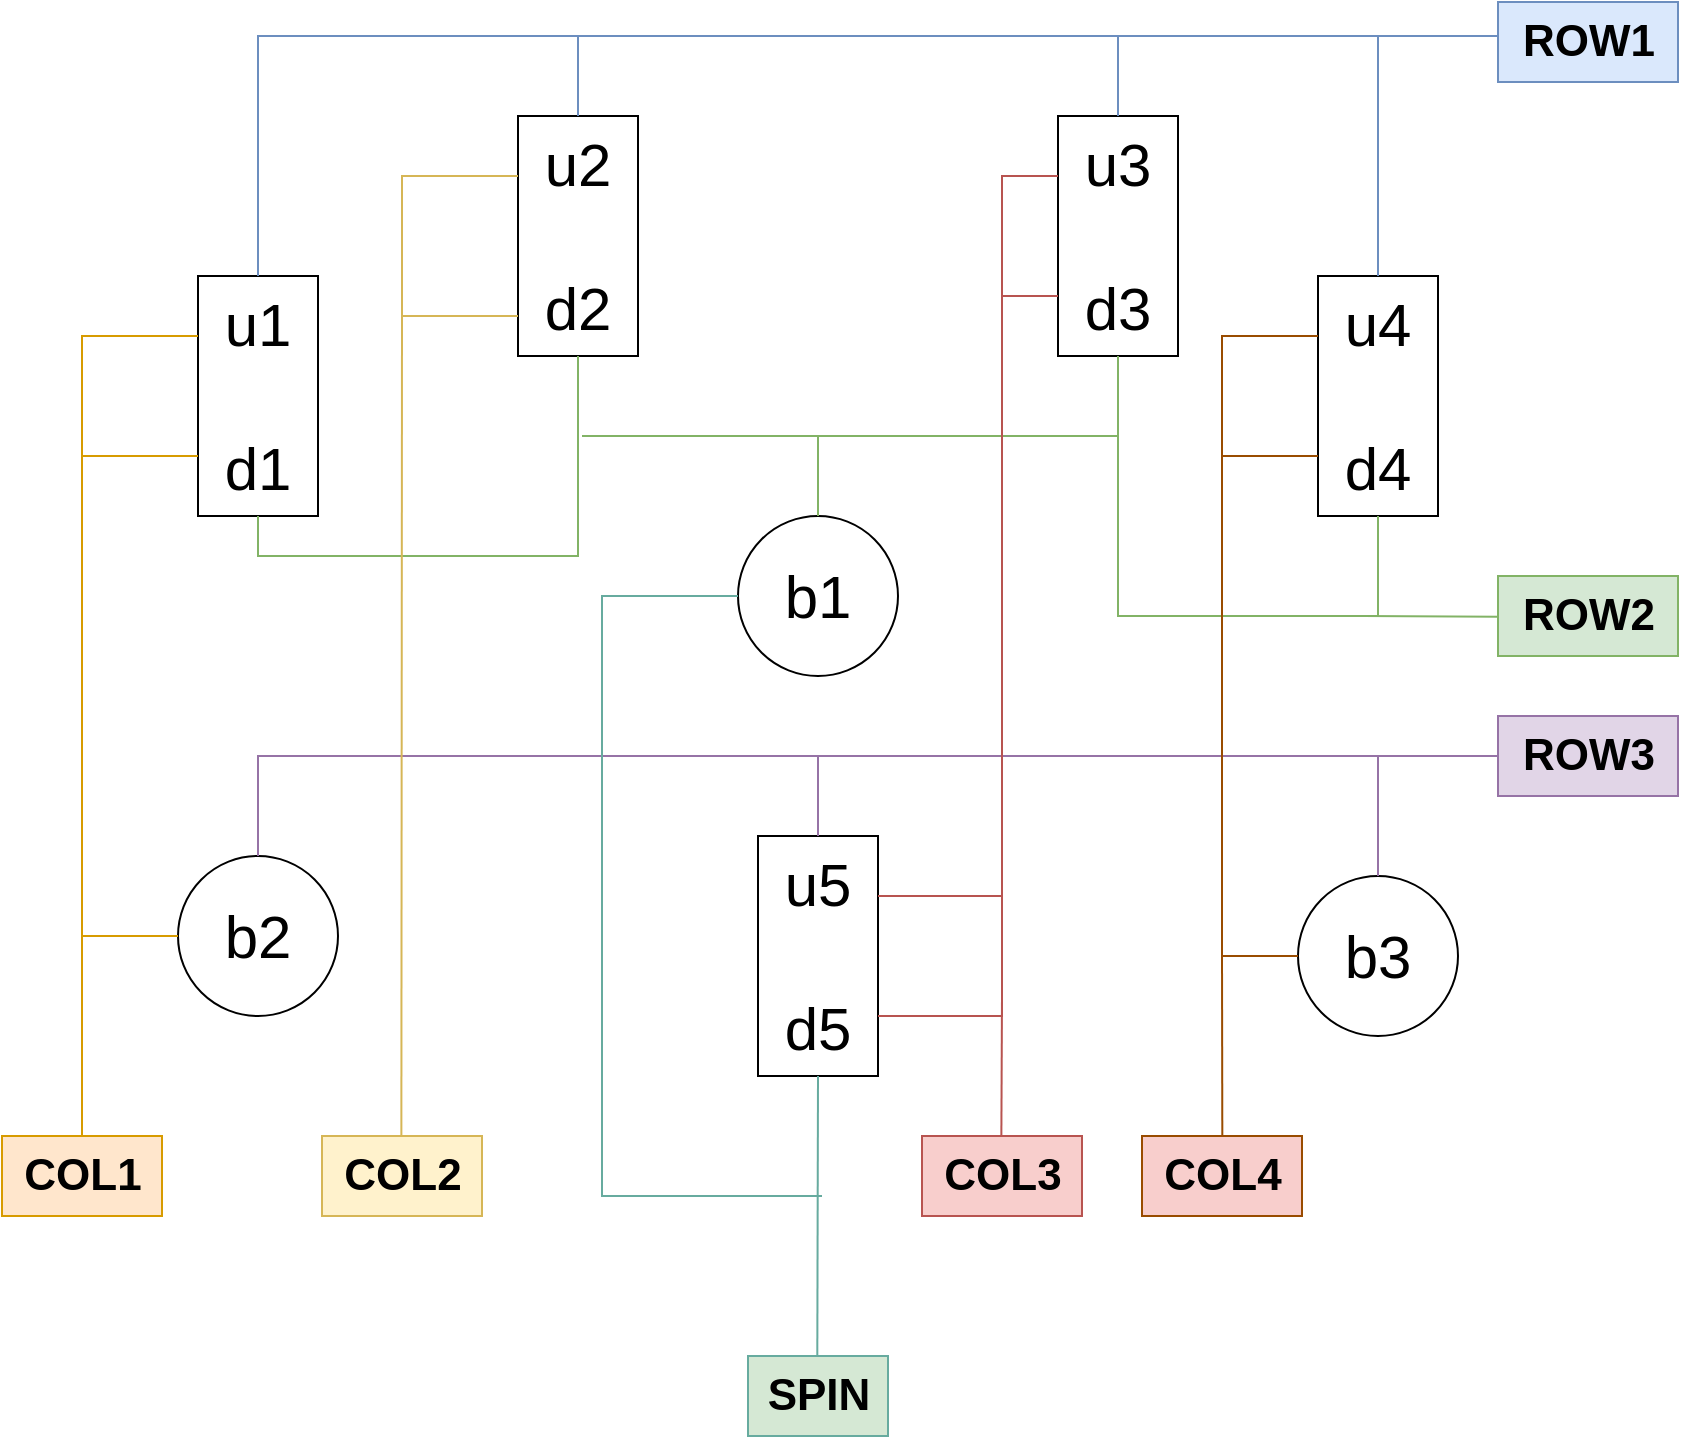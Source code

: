 <mxfile version="23.1.2" type="device">
  <diagram name="Page-1" id="x4ZlYham3dK5yTxgkXLu">
    <mxGraphModel dx="2074" dy="1114" grid="1" gridSize="10" guides="1" tooltips="1" connect="1" arrows="1" fold="1" page="1" pageScale="1" pageWidth="850" pageHeight="1100" math="0" shadow="0">
      <root>
        <mxCell id="0" />
        <mxCell id="1" parent="0" />
        <mxCell id="M52gzpyTLSXpvrnsyd9e-2" value="u1&lt;br&gt;&lt;br style=&quot;font-size: 30px;&quot;&gt;d1" style="rounded=0;whiteSpace=wrap;html=1;fontSize=30;" parent="1" vertex="1">
          <mxGeometry x="98" y="240" width="60" height="120" as="geometry" />
        </mxCell>
        <mxCell id="M52gzpyTLSXpvrnsyd9e-4" value="u2&lt;br&gt;&lt;br style=&quot;font-size: 30px;&quot;&gt;d2" style="rounded=0;whiteSpace=wrap;html=1;fontSize=30;" parent="1" vertex="1">
          <mxGeometry x="258" y="160" width="60" height="120" as="geometry" />
        </mxCell>
        <mxCell id="M52gzpyTLSXpvrnsyd9e-5" value="u3&lt;br&gt;&lt;br style=&quot;font-size: 30px;&quot;&gt;d3" style="rounded=0;whiteSpace=wrap;html=1;fontSize=30;" parent="1" vertex="1">
          <mxGeometry x="528" y="160" width="60" height="120" as="geometry" />
        </mxCell>
        <mxCell id="M52gzpyTLSXpvrnsyd9e-6" value="u4&lt;br&gt;&lt;br style=&quot;font-size: 30px;&quot;&gt;d4" style="rounded=0;whiteSpace=wrap;html=1;fontSize=30;" parent="1" vertex="1">
          <mxGeometry x="658" y="240" width="60" height="120" as="geometry" />
        </mxCell>
        <mxCell id="M52gzpyTLSXpvrnsyd9e-7" value="u5&lt;br&gt;&lt;br style=&quot;font-size: 30px;&quot;&gt;d5" style="rounded=0;whiteSpace=wrap;html=1;fontSize=30;" parent="1" vertex="1">
          <mxGeometry x="378" y="520" width="60" height="120" as="geometry" />
        </mxCell>
        <mxCell id="M52gzpyTLSXpvrnsyd9e-8" value="b2" style="ellipse;whiteSpace=wrap;html=1;aspect=fixed;fontSize=30;" parent="1" vertex="1">
          <mxGeometry x="88" y="530" width="80" height="80" as="geometry" />
        </mxCell>
        <mxCell id="M52gzpyTLSXpvrnsyd9e-9" value="b1" style="ellipse;whiteSpace=wrap;html=1;aspect=fixed;fontSize=30;" parent="1" vertex="1">
          <mxGeometry x="368" y="360" width="80" height="80" as="geometry" />
        </mxCell>
        <mxCell id="M52gzpyTLSXpvrnsyd9e-10" value="b3" style="ellipse;whiteSpace=wrap;html=1;aspect=fixed;fontSize=30;" parent="1" vertex="1">
          <mxGeometry x="648" y="540" width="80" height="80" as="geometry" />
        </mxCell>
        <mxCell id="M52gzpyTLSXpvrnsyd9e-11" value="" style="endArrow=none;html=1;rounded=0;exitX=0.5;exitY=0;exitDx=0;exitDy=0;entryX=0.5;entryY=0;entryDx=0;entryDy=0;fontColor=#0000FF;labelBackgroundColor=default;fillColor=#dae8fc;strokeColor=#6c8ebf;" parent="1" source="M52gzpyTLSXpvrnsyd9e-2" target="M52gzpyTLSXpvrnsyd9e-4" edge="1">
          <mxGeometry width="50" height="50" relative="1" as="geometry">
            <mxPoint x="518" y="410" as="sourcePoint" />
            <mxPoint x="568" y="360" as="targetPoint" />
            <Array as="points">
              <mxPoint x="128" y="120" />
              <mxPoint x="288" y="120" />
            </Array>
          </mxGeometry>
        </mxCell>
        <mxCell id="M52gzpyTLSXpvrnsyd9e-12" value="" style="endArrow=none;html=1;rounded=0;entryX=0.5;entryY=0;entryDx=0;entryDy=0;fillColor=#dae8fc;strokeColor=#6c8ebf;" parent="1" target="M52gzpyTLSXpvrnsyd9e-5" edge="1">
          <mxGeometry width="50" height="50" relative="1" as="geometry">
            <mxPoint x="288" y="120" as="sourcePoint" />
            <mxPoint x="338" y="70" as="targetPoint" />
            <Array as="points">
              <mxPoint x="558" y="120" />
            </Array>
          </mxGeometry>
        </mxCell>
        <mxCell id="M52gzpyTLSXpvrnsyd9e-13" value="" style="endArrow=none;html=1;rounded=0;entryX=0.5;entryY=0;entryDx=0;entryDy=0;fillColor=#dae8fc;strokeColor=#6c8ebf;" parent="1" target="M52gzpyTLSXpvrnsyd9e-6" edge="1">
          <mxGeometry width="50" height="50" relative="1" as="geometry">
            <mxPoint x="558" y="120" as="sourcePoint" />
            <mxPoint x="548" y="390" as="targetPoint" />
            <Array as="points">
              <mxPoint x="688" y="120" />
            </Array>
          </mxGeometry>
        </mxCell>
        <mxCell id="M52gzpyTLSXpvrnsyd9e-14" value="" style="endArrow=none;html=1;rounded=0;fillColor=#dae8fc;strokeColor=#6c8ebf;" parent="1" edge="1">
          <mxGeometry width="50" height="50" relative="1" as="geometry">
            <mxPoint x="688" y="120" as="sourcePoint" />
            <mxPoint x="748" y="120" as="targetPoint" />
          </mxGeometry>
        </mxCell>
        <mxCell id="M52gzpyTLSXpvrnsyd9e-15" value="ROW1" style="text;html=1;align=center;verticalAlign=middle;resizable=0;points=[];autosize=1;strokeColor=#6c8ebf;fillColor=#dae8fc;fontSize=22;fontStyle=1" parent="1" vertex="1">
          <mxGeometry x="748" y="103" width="90" height="40" as="geometry" />
        </mxCell>
        <mxCell id="M52gzpyTLSXpvrnsyd9e-16" value="" style="endArrow=none;html=1;rounded=0;exitX=0.5;exitY=1;exitDx=0;exitDy=0;entryX=0.5;entryY=1;entryDx=0;entryDy=0;fillColor=#d5e8d4;strokeColor=#82b366;" parent="1" source="M52gzpyTLSXpvrnsyd9e-2" target="M52gzpyTLSXpvrnsyd9e-4" edge="1">
          <mxGeometry width="50" height="50" relative="1" as="geometry">
            <mxPoint x="560" y="430" as="sourcePoint" />
            <mxPoint x="610" y="380" as="targetPoint" />
            <Array as="points">
              <mxPoint x="128" y="380" />
              <mxPoint x="288" y="380" />
            </Array>
          </mxGeometry>
        </mxCell>
        <mxCell id="M52gzpyTLSXpvrnsyd9e-17" value="" style="endArrow=none;html=1;rounded=0;entryX=0.5;entryY=0;entryDx=0;entryDy=0;fillColor=#d5e8d4;strokeColor=#82b366;" parent="1" target="M52gzpyTLSXpvrnsyd9e-9" edge="1">
          <mxGeometry width="50" height="50" relative="1" as="geometry">
            <mxPoint x="290" y="320" as="sourcePoint" />
            <mxPoint x="610" y="380" as="targetPoint" />
            <Array as="points">
              <mxPoint x="408" y="320" />
            </Array>
          </mxGeometry>
        </mxCell>
        <mxCell id="M52gzpyTLSXpvrnsyd9e-18" value="" style="endArrow=none;html=1;rounded=0;entryX=0.5;entryY=1;entryDx=0;entryDy=0;fillColor=#d5e8d4;strokeColor=#82b366;" parent="1" target="M52gzpyTLSXpvrnsyd9e-5" edge="1">
          <mxGeometry width="50" height="50" relative="1" as="geometry">
            <mxPoint x="400" y="320" as="sourcePoint" />
            <mxPoint x="610" y="380" as="targetPoint" />
            <Array as="points">
              <mxPoint x="558" y="320" />
            </Array>
          </mxGeometry>
        </mxCell>
        <mxCell id="M52gzpyTLSXpvrnsyd9e-19" value="" style="endArrow=none;html=1;rounded=0;exitX=0.5;exitY=1;exitDx=0;exitDy=0;fillColor=#d5e8d4;strokeColor=#82b366;" parent="1" source="M52gzpyTLSXpvrnsyd9e-6" edge="1">
          <mxGeometry width="50" height="50" relative="1" as="geometry">
            <mxPoint x="686" y="360" as="sourcePoint" />
            <mxPoint x="558" y="320" as="targetPoint" />
            <Array as="points">
              <mxPoint x="688" y="410" />
              <mxPoint x="558" y="410" />
            </Array>
          </mxGeometry>
        </mxCell>
        <mxCell id="M52gzpyTLSXpvrnsyd9e-20" value="" style="endArrow=none;html=1;rounded=0;entryX=0.009;entryY=0.51;entryDx=0;entryDy=0;entryPerimeter=0;fillColor=#d5e8d4;strokeColor=#82b366;" parent="1" target="M52gzpyTLSXpvrnsyd9e-21" edge="1">
          <mxGeometry width="50" height="50" relative="1" as="geometry">
            <mxPoint x="680" y="410" as="sourcePoint" />
            <mxPoint x="730" y="410" as="targetPoint" />
          </mxGeometry>
        </mxCell>
        <mxCell id="M52gzpyTLSXpvrnsyd9e-21" value="ROW2" style="text;html=1;align=center;verticalAlign=middle;resizable=0;points=[];autosize=1;strokeColor=#82b366;fillColor=#d5e8d4;fontSize=22;fontStyle=1" parent="1" vertex="1">
          <mxGeometry x="748" y="390" width="90" height="40" as="geometry" />
        </mxCell>
        <mxCell id="M52gzpyTLSXpvrnsyd9e-22" value="" style="endArrow=none;html=1;rounded=0;exitX=0.5;exitY=0;exitDx=0;exitDy=0;entryX=0.5;entryY=0;entryDx=0;entryDy=0;fillColor=#e1d5e7;strokeColor=#9673a6;" parent="1" source="M52gzpyTLSXpvrnsyd9e-8" target="M52gzpyTLSXpvrnsyd9e-7" edge="1">
          <mxGeometry width="50" height="50" relative="1" as="geometry">
            <mxPoint x="300" y="520" as="sourcePoint" />
            <mxPoint x="350" y="470" as="targetPoint" />
            <Array as="points">
              <mxPoint x="128" y="480" />
              <mxPoint x="408" y="480" />
            </Array>
          </mxGeometry>
        </mxCell>
        <mxCell id="M52gzpyTLSXpvrnsyd9e-23" value="" style="endArrow=none;html=1;rounded=0;entryX=0.5;entryY=0;entryDx=0;entryDy=0;fillColor=#e1d5e7;strokeColor=#9673a6;" parent="1" target="M52gzpyTLSXpvrnsyd9e-10" edge="1">
          <mxGeometry width="50" height="50" relative="1" as="geometry">
            <mxPoint x="400" y="480" as="sourcePoint" />
            <mxPoint x="630" y="460" as="targetPoint" />
            <Array as="points">
              <mxPoint x="688" y="480" />
            </Array>
          </mxGeometry>
        </mxCell>
        <mxCell id="M52gzpyTLSXpvrnsyd9e-24" value="ROW3" style="text;html=1;align=center;verticalAlign=middle;resizable=0;points=[];autosize=1;strokeColor=#9673a6;fillColor=#e1d5e7;fontSize=22;fontStyle=1" parent="1" vertex="1">
          <mxGeometry x="748" y="460" width="90" height="40" as="geometry" />
        </mxCell>
        <mxCell id="M52gzpyTLSXpvrnsyd9e-25" value="" style="endArrow=none;html=1;rounded=0;fillColor=#e1d5e7;strokeColor=#9673a6;" parent="1" target="M52gzpyTLSXpvrnsyd9e-24" edge="1">
          <mxGeometry width="50" height="50" relative="1" as="geometry">
            <mxPoint x="680" y="480" as="sourcePoint" />
            <mxPoint x="630" y="330" as="targetPoint" />
          </mxGeometry>
        </mxCell>
        <mxCell id="M52gzpyTLSXpvrnsyd9e-26" value="" style="endArrow=none;html=1;rounded=0;entryX=0;entryY=0.25;entryDx=0;entryDy=0;exitX=0;exitY=0.75;exitDx=0;exitDy=0;fillColor=#ffe6cc;strokeColor=#d79b00;" parent="1" source="M52gzpyTLSXpvrnsyd9e-2" target="M52gzpyTLSXpvrnsyd9e-2" edge="1">
          <mxGeometry width="50" height="50" relative="1" as="geometry">
            <mxPoint x="90" y="330" as="sourcePoint" />
            <mxPoint x="450" y="460" as="targetPoint" />
            <Array as="points">
              <mxPoint x="40" y="330" />
              <mxPoint x="40" y="270" />
            </Array>
          </mxGeometry>
        </mxCell>
        <mxCell id="M52gzpyTLSXpvrnsyd9e-27" value="" style="endArrow=none;html=1;rounded=0;exitX=0;exitY=0.5;exitDx=0;exitDy=0;fillColor=#ffe6cc;strokeColor=#d79b00;" parent="1" source="M52gzpyTLSXpvrnsyd9e-8" edge="1">
          <mxGeometry width="50" height="50" relative="1" as="geometry">
            <mxPoint x="190" y="490" as="sourcePoint" />
            <mxPoint x="40" y="330" as="targetPoint" />
            <Array as="points">
              <mxPoint x="40" y="570" />
            </Array>
          </mxGeometry>
        </mxCell>
        <mxCell id="M52gzpyTLSXpvrnsyd9e-28" value="" style="endArrow=none;html=1;rounded=0;exitX=0.5;exitY=0.06;exitDx=0;exitDy=0;exitPerimeter=0;fillColor=#ffe6cc;strokeColor=#d79b00;" parent="1" source="M52gzpyTLSXpvrnsyd9e-29" edge="1">
          <mxGeometry width="50" height="50" relative="1" as="geometry">
            <mxPoint x="40" y="670" as="sourcePoint" />
            <mxPoint x="40" y="570" as="targetPoint" />
          </mxGeometry>
        </mxCell>
        <mxCell id="M52gzpyTLSXpvrnsyd9e-29" value="COL1" style="text;html=1;align=center;verticalAlign=middle;resizable=0;points=[];autosize=1;strokeColor=#d79b00;fillColor=#ffe6cc;fontSize=22;fontStyle=1" parent="1" vertex="1">
          <mxGeometry y="670" width="80" height="40" as="geometry" />
        </mxCell>
        <mxCell id="M52gzpyTLSXpvrnsyd9e-30" value="" style="endArrow=none;html=1;rounded=0;entryX=0;entryY=0.25;entryDx=0;entryDy=0;fillColor=#fff2cc;strokeColor=#d6b656;" parent="1" target="M52gzpyTLSXpvrnsyd9e-4" edge="1">
          <mxGeometry width="50" height="50" relative="1" as="geometry">
            <mxPoint x="258" y="260" as="sourcePoint" />
            <mxPoint x="220" y="190" as="targetPoint" />
            <Array as="points">
              <mxPoint x="200" y="260" />
              <mxPoint x="200" y="190" />
            </Array>
          </mxGeometry>
        </mxCell>
        <mxCell id="M52gzpyTLSXpvrnsyd9e-31" value="" style="endArrow=none;html=1;rounded=0;exitX=0.496;exitY=0;exitDx=0;exitDy=0;exitPerimeter=0;fillColor=#fff2cc;strokeColor=#d6b656;" parent="1" source="M52gzpyTLSXpvrnsyd9e-32" edge="1">
          <mxGeometry width="50" height="50" relative="1" as="geometry">
            <mxPoint x="200" y="660" as="sourcePoint" />
            <mxPoint x="200" y="260" as="targetPoint" />
          </mxGeometry>
        </mxCell>
        <mxCell id="M52gzpyTLSXpvrnsyd9e-32" value="COL2" style="text;html=1;align=center;verticalAlign=middle;resizable=0;points=[];autosize=1;strokeColor=#d6b656;fillColor=#fff2cc;fontSize=22;fontStyle=1" parent="1" vertex="1">
          <mxGeometry x="160" y="670" width="80" height="40" as="geometry" />
        </mxCell>
        <mxCell id="M52gzpyTLSXpvrnsyd9e-33" value="" style="endArrow=none;html=1;rounded=0;entryX=0;entryY=0.75;entryDx=0;entryDy=0;exitX=1;exitY=0.25;exitDx=0;exitDy=0;fillColor=#f8cecc;strokeColor=#b85450;" parent="1" source="M52gzpyTLSXpvrnsyd9e-7" target="M52gzpyTLSXpvrnsyd9e-5" edge="1">
          <mxGeometry width="50" height="50" relative="1" as="geometry">
            <mxPoint x="440" y="560" as="sourcePoint" />
            <mxPoint x="490" y="510" as="targetPoint" />
            <Array as="points">
              <mxPoint x="500" y="550" />
              <mxPoint x="500" y="400" />
              <mxPoint x="500" y="250" />
            </Array>
          </mxGeometry>
        </mxCell>
        <mxCell id="M52gzpyTLSXpvrnsyd9e-34" value="" style="endArrow=none;html=1;rounded=0;exitX=0.5;exitY=1;exitDx=0;exitDy=0;entryX=0.495;entryY=0.007;entryDx=0;entryDy=0;entryPerimeter=0;fillColor=#e1d5e7;strokeColor=#67AB9F;" parent="1" source="M52gzpyTLSXpvrnsyd9e-7" target="M52gzpyTLSXpvrnsyd9e-35" edge="1">
          <mxGeometry width="50" height="50" relative="1" as="geometry">
            <mxPoint x="420" y="630" as="sourcePoint" />
            <mxPoint x="410" y="780" as="targetPoint" />
          </mxGeometry>
        </mxCell>
        <mxCell id="M52gzpyTLSXpvrnsyd9e-35" value="SPIN" style="text;html=1;align=center;verticalAlign=middle;resizable=0;points=[];autosize=1;strokeColor=#67AB9F;fillColor=#d5e8d4;fontSize=22;fontStyle=1" parent="1" vertex="1">
          <mxGeometry x="373" y="780" width="70" height="40" as="geometry" />
        </mxCell>
        <mxCell id="M52gzpyTLSXpvrnsyd9e-36" value="" style="endArrow=none;html=1;rounded=0;entryX=1;entryY=0.75;entryDx=0;entryDy=0;fillColor=#f8cecc;strokeColor=#b85450;" parent="1" target="M52gzpyTLSXpvrnsyd9e-7" edge="1">
          <mxGeometry width="50" height="50" relative="1" as="geometry">
            <mxPoint x="500" y="540" as="sourcePoint" />
            <mxPoint x="500" y="620" as="targetPoint" />
            <Array as="points">
              <mxPoint x="500" y="610" />
            </Array>
          </mxGeometry>
        </mxCell>
        <mxCell id="M52gzpyTLSXpvrnsyd9e-37" value="" style="endArrow=none;html=1;rounded=0;entryX=0.496;entryY=-0.002;entryDx=0;entryDy=0;entryPerimeter=0;fillColor=#f8cecc;strokeColor=#b85450;" parent="1" target="M52gzpyTLSXpvrnsyd9e-38" edge="1">
          <mxGeometry width="50" height="50" relative="1" as="geometry">
            <mxPoint x="500" y="600" as="sourcePoint" />
            <mxPoint x="500" y="660" as="targetPoint" />
          </mxGeometry>
        </mxCell>
        <mxCell id="M52gzpyTLSXpvrnsyd9e-38" value="COL3" style="text;html=1;align=center;verticalAlign=middle;resizable=0;points=[];autosize=1;strokeColor=#b85450;fillColor=#f8cecc;fontSize=22;fontStyle=1" parent="1" vertex="1">
          <mxGeometry x="460" y="670" width="80" height="40" as="geometry" />
        </mxCell>
        <mxCell id="M52gzpyTLSXpvrnsyd9e-39" value="" style="endArrow=none;html=1;rounded=0;entryX=0;entryY=0.25;entryDx=0;entryDy=0;exitX=0;exitY=0.75;exitDx=0;exitDy=0;fillColor=#f8cecc;strokeColor=#994C00;" parent="1" source="M52gzpyTLSXpvrnsyd9e-6" target="M52gzpyTLSXpvrnsyd9e-6" edge="1">
          <mxGeometry width="50" height="50" relative="1" as="geometry">
            <mxPoint x="640" y="340" as="sourcePoint" />
            <mxPoint x="530" y="470" as="targetPoint" />
            <Array as="points">
              <mxPoint x="610" y="330" />
              <mxPoint x="610" y="270" />
            </Array>
          </mxGeometry>
        </mxCell>
        <mxCell id="M52gzpyTLSXpvrnsyd9e-40" value="" style="endArrow=none;html=1;rounded=0;exitX=0;exitY=0.5;exitDx=0;exitDy=0;fillColor=#f8cecc;strokeColor=#994C00;" parent="1" source="M52gzpyTLSXpvrnsyd9e-10" edge="1">
          <mxGeometry width="50" height="50" relative="1" as="geometry">
            <mxPoint x="620" y="510" as="sourcePoint" />
            <mxPoint x="610" y="330" as="targetPoint" />
            <Array as="points">
              <mxPoint x="610" y="580" />
            </Array>
          </mxGeometry>
        </mxCell>
        <mxCell id="M52gzpyTLSXpvrnsyd9e-41" value="COL4" style="text;html=1;align=center;verticalAlign=middle;resizable=0;points=[];autosize=1;strokeColor=#994C00;fillColor=#f8cecc;fontSize=22;fontStyle=1;" parent="1" vertex="1">
          <mxGeometry x="570" y="670" width="80" height="40" as="geometry" />
        </mxCell>
        <mxCell id="M52gzpyTLSXpvrnsyd9e-42" value="" style="endArrow=none;html=1;rounded=0;exitX=0.502;exitY=0;exitDx=0;exitDy=0;exitPerimeter=0;fillColor=#f8cecc;strokeColor=#994C00;" parent="1" source="M52gzpyTLSXpvrnsyd9e-41" edge="1">
          <mxGeometry width="50" height="50" relative="1" as="geometry">
            <mxPoint x="510" y="720" as="sourcePoint" />
            <mxPoint x="610" y="580" as="targetPoint" />
          </mxGeometry>
        </mxCell>
        <mxCell id="M52gzpyTLSXpvrnsyd9e-44" value="" style="endArrow=none;html=1;rounded=0;entryX=0;entryY=0.25;entryDx=0;entryDy=0;fillColor=#f8cecc;strokeColor=#b85450;" parent="1" target="M52gzpyTLSXpvrnsyd9e-5" edge="1">
          <mxGeometry width="50" height="50" relative="1" as="geometry">
            <mxPoint x="500" y="250" as="sourcePoint" />
            <mxPoint x="610" y="290" as="targetPoint" />
            <Array as="points">
              <mxPoint x="500" y="190" />
            </Array>
          </mxGeometry>
        </mxCell>
        <mxCell id="X6ntXmZwIGSiaEursGSI-1" value="" style="endArrow=none;html=1;rounded=0;exitX=0;exitY=0.5;exitDx=0;exitDy=0;strokeColor=#67AB9F;" edge="1" parent="1" source="M52gzpyTLSXpvrnsyd9e-9">
          <mxGeometry width="50" height="50" relative="1" as="geometry">
            <mxPoint x="400" y="590" as="sourcePoint" />
            <mxPoint x="410" y="700" as="targetPoint" />
            <Array as="points">
              <mxPoint x="300" y="400" />
              <mxPoint x="300" y="700" />
            </Array>
          </mxGeometry>
        </mxCell>
      </root>
    </mxGraphModel>
  </diagram>
</mxfile>
